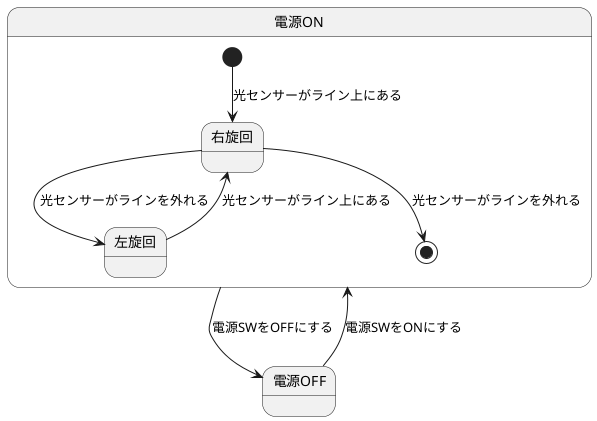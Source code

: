 @startuml 演習6‐5‐3
state 電源ON {
  [*] --> 右旋回 : 光センサーがライン上にある
  右旋回 --> 左旋回 : 光センサーがラインを外れる
  左旋回 --> 右旋回 : 光センサーがライン上にある
  右旋回 --> [*] : 光センサーがラインを外れる
}
電源OFF --> 電源ON : 電源SWをONにする
電源ON --> 電源OFF : 電源SWをOFFにする

@enduml

